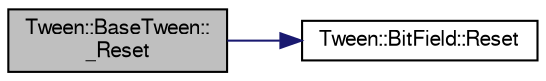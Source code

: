 digraph "Tween::BaseTween::_Reset"
{
  bgcolor="transparent";
  edge [fontname="FreeSans",fontsize="10",labelfontname="FreeSans",labelfontsize="10"];
  node [fontname="FreeSans",fontsize="10",shape=record];
  rankdir="LR";
  Node1 [label="Tween::BaseTween::\l_Reset",height=0.2,width=0.4,color="black", fillcolor="grey75", style="filled" fontcolor="black"];
  Node1 -> Node2 [color="midnightblue",fontsize="10",style="solid",fontname="FreeSans"];
  Node2 [label="Tween::BitField::Reset",height=0.2,width=0.4,color="black",URL="$classTween_1_1BitField.html#aabc59ad23be3072c03ba8dbd60a31044"];
}
